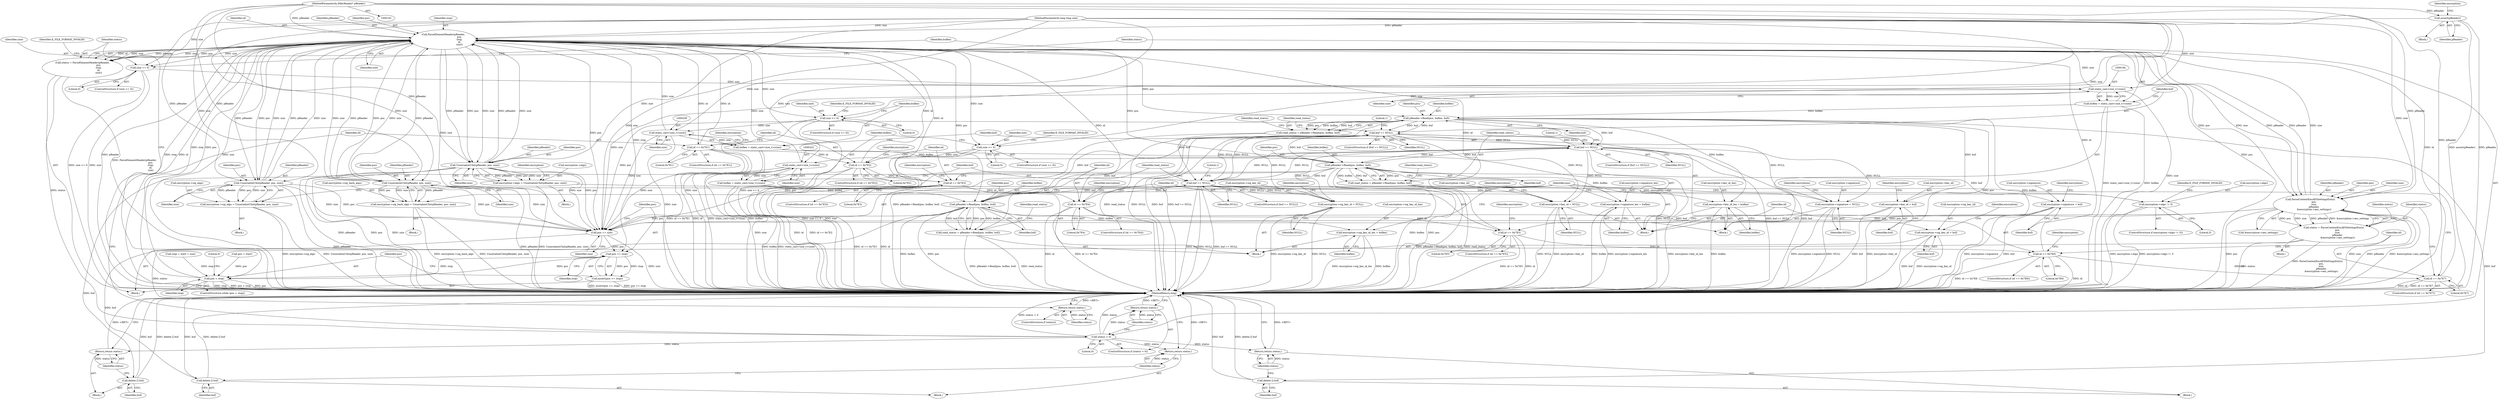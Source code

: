 digraph "1_Android_04839626ed859623901ebd3a5fd483982186b59d_187@API" {
"1000108" [label="(Call,assert(pReader))"];
"1000105" [label="(MethodParameterIn,IMkvReader* pReader)"];
"1000132" [label="(Call,ParseElementHeader(pReader,\n                                           pos,\n                                           stop,\n                                           id,\n                                           size))"];
"1000130" [label="(Call,status = ParseElementHeader(pReader,\n                                           pos,\n                                           stop,\n                                           id,\n                                           size))"];
"1000139" [label="(Call,status < 0)"];
"1000142" [label="(Return,return status;)"];
"1000217" [label="(Return,return status;)"];
"1000281" [label="(Return,return status;)"];
"1000345" [label="(Return,return status;)"];
"1000145" [label="(Call,id == 0x7E1)"];
"1000167" [label="(Call,id == 0x7E2)"];
"1000231" [label="(Call,id == 0x7E3)"];
"1000295" [label="(Call,id == 0x7E4)"];
"1000359" [label="(Call,id == 0x7E5)"];
"1000373" [label="(Call,id == 0x7E6)"];
"1000387" [label="(Call,id == 0x7E7)"];
"1000153" [label="(Call,UnserializeUInt(pReader, pos, size))"];
"1000149" [label="(Call,encryption->algo = UnserializeUInt(pReader, pos, size))"];
"1000158" [label="(Call,encryption->algo != 5)"];
"1000406" [label="(Call,pos += size)"];
"1000410" [label="(Call,pos <= stop)"];
"1000123" [label="(Call,pos < stop)"];
"1000409" [label="(Call,assert(pos <= stop))"];
"1000185" [label="(Call,size <= 0)"];
"1000193" [label="(Call,static_cast<size_t>(size))"];
"1000191" [label="(Call,buflen = static_cast<size_t>(size))"];
"1000208" [label="(Call,pReader->Read(pos, buflen, buf))"];
"1000199" [label="(Call,buf == NULL)"];
"1000174" [label="(Call,encryption->key_id = NULL)"];
"1000238" [label="(Call,encryption->signature = NULL)"];
"1000263" [label="(Call,buf == NULL)"];
"1000272" [label="(Call,pReader->Read(pos, buflen, buf))"];
"1000270" [label="(Call,read_status = pReader->Read(pos, buflen, buf))"];
"1000279" [label="(Call,delete [] buf)"];
"1000283" [label="(Call,encryption->signature = buf)"];
"1000288" [label="(Call,encryption->signature_len = buflen)"];
"1000327" [label="(Call,buf == NULL)"];
"1000302" [label="(Call,encryption->sig_key_id = NULL)"];
"1000336" [label="(Call,pReader->Read(pos, buflen, buf))"];
"1000334" [label="(Call,read_status = pReader->Read(pos, buflen, buf))"];
"1000343" [label="(Call,delete [] buf)"];
"1000347" [label="(Call,encryption->sig_key_id = buf)"];
"1000352" [label="(Call,encryption->sig_key_id_len = buflen)"];
"1000206" [label="(Call,read_status = pReader->Read(pos, buflen, buf))"];
"1000215" [label="(Call,delete [] buf)"];
"1000219" [label="(Call,encryption->key_id = buf)"];
"1000224" [label="(Call,encryption->key_id_len = buflen)"];
"1000249" [label="(Call,size <= 0)"];
"1000257" [label="(Call,static_cast<size_t>(size))"];
"1000255" [label="(Call,buflen = static_cast<size_t>(size))"];
"1000313" [label="(Call,size <= 0)"];
"1000321" [label="(Call,static_cast<size_t>(size))"];
"1000319" [label="(Call,buflen = static_cast<size_t>(size))"];
"1000367" [label="(Call,UnserializeUInt(pReader, pos, size))"];
"1000363" [label="(Call,encryption->sig_algo = UnserializeUInt(pReader, pos, size))"];
"1000381" [label="(Call,UnserializeUInt(pReader, pos, size))"];
"1000377" [label="(Call,encryption->sig_hash_algo = UnserializeUInt(pReader, pos, size))"];
"1000394" [label="(Call,ParseContentEncAESSettingsEntry(\n          pos,\n          size,\n          pReader,\n          &encryption->aes_settings))"];
"1000392" [label="(Call,status = ParseContentEncAESSettingsEntry(\n          pos,\n          size,\n          pReader,\n          &encryption->aes_settings))"];
"1000404" [label="(Return,return status;)"];
"1000231" [label="(Call,id == 0x7E3)"];
"1000383" [label="(Identifier,pos)"];
"1000321" [label="(Call,static_cast<size_t>(size))"];
"1000170" [label="(Block,)"];
"1000200" [label="(Identifier,buf)"];
"1000332" [label="(Literal,1)"];
"1000284" [label="(Call,encryption->signature)"];
"1000347" [label="(Call,encryption->sig_key_id = buf)"];
"1000314" [label="(Identifier,size)"];
"1000256" [label="(Identifier,buflen)"];
"1000147" [label="(Literal,0x7E1)"];
"1000207" [label="(Identifier,read_status)"];
"1000108" [label="(Call,assert(pReader))"];
"1000249" [label="(Call,size <= 0)"];
"1000262" [label="(ControlStructure,if (buf == NULL))"];
"1000225" [label="(Call,encryption->key_id_len)"];
"1000133" [label="(Identifier,pReader)"];
"1000344" [label="(Identifier,buf)"];
"1000348" [label="(Call,encryption->sig_key_id)"];
"1000404" [label="(Return,return status;)"];
"1000283" [label="(Call,encryption->signature = buf)"];
"1000210" [label="(Identifier,buflen)"];
"1000278" [label="(Block,)"];
"1000178" [label="(Identifier,NULL)"];
"1000199" [label="(Call,buf == NULL)"];
"1000137" [label="(Identifier,size)"];
"1000289" [label="(Call,encryption->signature_len)"];
"1000149" [label="(Call,encryption->algo = UnserializeUInt(pReader, pos, size))"];
"1000123" [label="(Call,pos < stop)"];
"1000410" [label="(Call,pos <= stop)"];
"1000370" [label="(Identifier,size)"];
"1000134" [label="(Identifier,pos)"];
"1000157" [label="(ControlStructure,if (encryption->algo != 5))"];
"1000228" [label="(Identifier,buflen)"];
"1000132" [label="(Call,ParseElementHeader(pReader,\n                                           pos,\n                                           stop,\n                                           id,\n                                           size))"];
"1000309" [label="(Identifier,encryption)"];
"1000337" [label="(Identifier,pos)"];
"1000234" [label="(Block,)"];
"1000259" [label="(Identifier,size)"];
"1000317" [label="(Identifier,E_FILE_FORMAT_INVALID)"];
"1000356" [label="(Identifier,buflen)"];
"1000124" [label="(Identifier,pos)"];
"1000319" [label="(Call,buflen = static_cast<size_t>(size))"];
"1000257" [label="(Call,static_cast<size_t>(size))"];
"1000271" [label="(Identifier,read_status)"];
"1000381" [label="(Call,UnserializeUInt(pReader, pos, size))"];
"1000146" [label="(Identifier,id)"];
"1000292" [label="(Identifier,buflen)"];
"1000219" [label="(Call,encryption->key_id = buf)"];
"1000275" [label="(Identifier,buf)"];
"1000328" [label="(Identifier,buf)"];
"1000394" [label="(Call,ParseContentEncAESSettingsEntry(\n          pos,\n          size,\n          pReader,\n          &encryption->aes_settings))"];
"1000242" [label="(Identifier,NULL)"];
"1000343" [label="(Call,delete [] buf)"];
"1000323" [label="(Identifier,size)"];
"1000230" [label="(ControlStructure,if (id == 0x7E3))"];
"1000377" [label="(Call,encryption->sig_hash_algo = UnserializeUInt(pReader, pos, size))"];
"1000280" [label="(Identifier,buf)"];
"1000195" [label="(Identifier,size)"];
"1000403" [label="(Identifier,status)"];
"1000245" [label="(Identifier,encryption)"];
"1000329" [label="(Identifier,NULL)"];
"1000393" [label="(Identifier,status)"];
"1000144" [label="(ControlStructure,if (id == 0x7E1))"];
"1000125" [label="(Identifier,stop)"];
"1000303" [label="(Call,encryption->sig_key_id)"];
"1000107" [label="(Block,)"];
"1000398" [label="(Call,&encryption->aes_settings)"];
"1000407" [label="(Identifier,pos)"];
"1000313" [label="(Call,size <= 0)"];
"1000335" [label="(Identifier,read_status)"];
"1000352" [label="(Call,encryption->sig_key_id_len = buflen)"];
"1000287" [label="(Identifier,buf)"];
"1000226" [label="(Identifier,encryption)"];
"1000131" [label="(Identifier,status)"];
"1000264" [label="(Identifier,buf)"];
"1000334" [label="(Call,read_status = pReader->Read(pos, buflen, buf))"];
"1000138" [label="(ControlStructure,if (status < 0))"];
"1000358" [label="(ControlStructure,if (id == 0x7E5))"];
"1000406" [label="(Call,pos += size)"];
"1000162" [label="(Literal,5)"];
"1000143" [label="(Identifier,status)"];
"1000302" [label="(Call,encryption->sig_key_id = NULL)"];
"1000130" [label="(Call,status = ParseElementHeader(pReader,\n                                           pos,\n                                           stop,\n                                           id,\n                                           size))"];
"1000216" [label="(Identifier,buf)"];
"1000184" [label="(ControlStructure,if (size <= 0))"];
"1000367" [label="(Call,UnserializeUInt(pReader, pos, size))"];
"1000238" [label="(Call,encryption->signature = NULL)"];
"1000175" [label="(Call,encryption->key_id)"];
"1000141" [label="(Literal,0)"];
"1000117" [label="(Call,stop = start + size)"];
"1000277" [label="(Identifier,read_status)"];
"1000250" [label="(Identifier,size)"];
"1000376" [label="(Block,)"];
"1000172" [label="(Identifier,encryption)"];
"1000268" [label="(Literal,1)"];
"1000191" [label="(Call,buflen = static_cast<size_t>(size))"];
"1000140" [label="(Identifier,status)"];
"1000389" [label="(Literal,0x7E7)"];
"1000392" [label="(Call,status = ParseContentEncAESSettingsEntry(\n          pos,\n          size,\n          pReader,\n          &encryption->aes_settings))"];
"1000273" [label="(Identifier,pos)"];
"1000397" [label="(Identifier,pReader)"];
"1000345" [label="(Return,return status;)"];
"1000288" [label="(Call,encryption->signature_len = buflen)"];
"1000139" [label="(Call,status < 0)"];
"1000122" [label="(ControlStructure,while (pos < stop))"];
"1000232" [label="(Identifier,id)"];
"1000395" [label="(Identifier,pos)"];
"1000174" [label="(Call,encryption->key_id = NULL)"];
"1000251" [label="(Literal,0)"];
"1000414" [label="(Literal,0)"];
"1000126" [label="(Block,)"];
"1000148" [label="(Block,)"];
"1000270" [label="(Call,read_status = pReader->Read(pos, buflen, buf))"];
"1000233" [label="(Literal,0x7E3)"];
"1000375" [label="(Literal,0x7E6)"];
"1000192" [label="(Identifier,buflen)"];
"1000363" [label="(Call,encryption->sig_algo = UnserializeUInt(pReader, pos, size))"];
"1000213" [label="(Identifier,read_status)"];
"1000158" [label="(Call,encryption->algo != 5)"];
"1000198" [label="(ControlStructure,if (buf == NULL))"];
"1000208" [label="(Call,pReader->Read(pos, buflen, buf))"];
"1000154" [label="(Identifier,pReader)"];
"1000364" [label="(Call,encryption->sig_algo)"];
"1000186" [label="(Identifier,size)"];
"1000109" [label="(Identifier,pReader)"];
"1000315" [label="(Literal,0)"];
"1000193" [label="(Call,static_cast<size_t>(size))"];
"1000379" [label="(Identifier,encryption)"];
"1000306" [label="(Identifier,NULL)"];
"1000362" [label="(Block,)"];
"1000215" [label="(Call,delete [] buf)"];
"1000411" [label="(Identifier,pos)"];
"1000326" [label="(ControlStructure,if (buf == NULL))"];
"1000339" [label="(Identifier,buf)"];
"1000368" [label="(Identifier,pReader)"];
"1000167" [label="(Call,id == 0x7E2)"];
"1000153" [label="(Call,UnserializeUInt(pReader, pos, size))"];
"1000217" [label="(Return,return status;)"];
"1000295" [label="(Call,id == 0x7E4)"];
"1000185" [label="(Call,size <= 0)"];
"1000412" [label="(Identifier,stop)"];
"1000360" [label="(Identifier,id)"];
"1000265" [label="(Identifier,NULL)"];
"1000351" [label="(Identifier,buf)"];
"1000155" [label="(Identifier,pos)"];
"1000341" [label="(Identifier,read_status)"];
"1000204" [label="(Literal,1)"];
"1000220" [label="(Call,encryption->key_id)"];
"1000135" [label="(Identifier,stop)"];
"1000201" [label="(Identifier,NULL)"];
"1000384" [label="(Identifier,size)"];
"1000239" [label="(Call,encryption->signature)"];
"1000382" [label="(Identifier,pReader)"];
"1000189" [label="(Identifier,E_FILE_FORMAT_INVALID)"];
"1000168" [label="(Identifier,id)"];
"1000297" [label="(Literal,0x7E4)"];
"1000390" [label="(Block,)"];
"1000272" [label="(Call,pReader->Read(pos, buflen, buf))"];
"1000298" [label="(Block,)"];
"1000290" [label="(Identifier,encryption)"];
"1000300" [label="(Identifier,encryption)"];
"1000346" [label="(Identifier,status)"];
"1000281" [label="(Return,return status;)"];
"1000164" [label="(Identifier,E_FILE_FORMAT_INVALID)"];
"1000373" [label="(Call,id == 0x7E6)"];
"1000223" [label="(Identifier,buf)"];
"1000169" [label="(Literal,0x7E2)"];
"1000296" [label="(Identifier,id)"];
"1000113" [label="(Call,pos = start)"];
"1000415" [label="(MethodReturn,long)"];
"1000388" [label="(Identifier,id)"];
"1000263" [label="(Call,buf == NULL)"];
"1000214" [label="(Block,)"];
"1000218" [label="(Identifier,status)"];
"1000166" [label="(ControlStructure,if (id == 0x7E2))"];
"1000111" [label="(Identifier,encryption)"];
"1000274" [label="(Identifier,buflen)"];
"1000327" [label="(Call,buf == NULL)"];
"1000206" [label="(Call,read_status = pReader->Read(pos, buflen, buf))"];
"1000160" [label="(Identifier,encryption)"];
"1000187" [label="(Literal,0)"];
"1000387" [label="(Call,id == 0x7E7)"];
"1000248" [label="(ControlStructure,if (size <= 0))"];
"1000336" [label="(Call,pReader->Read(pos, buflen, buf))"];
"1000365" [label="(Identifier,encryption)"];
"1000386" [label="(ControlStructure,if (id == 0x7E7))"];
"1000361" [label="(Literal,0x7E5)"];
"1000408" [label="(Identifier,size)"];
"1000279" [label="(Call,delete [] buf)"];
"1000224" [label="(Call,encryption->key_id_len = buflen)"];
"1000354" [label="(Identifier,encryption)"];
"1000294" [label="(ControlStructure,if (id == 0x7E4))"];
"1000209" [label="(Identifier,pos)"];
"1000338" [label="(Identifier,buflen)"];
"1000342" [label="(Block,)"];
"1000151" [label="(Identifier,encryption)"];
"1000369" [label="(Identifier,pos)"];
"1000181" [label="(Identifier,encryption)"];
"1000150" [label="(Call,encryption->algo)"];
"1000136" [label="(Identifier,id)"];
"1000253" [label="(Identifier,E_FILE_FORMAT_INVALID)"];
"1000374" [label="(Identifier,id)"];
"1000372" [label="(ControlStructure,if (id == 0x7E6))"];
"1000236" [label="(Identifier,encryption)"];
"1000396" [label="(Identifier,size)"];
"1000312" [label="(ControlStructure,if (size <= 0))"];
"1000402" [label="(ControlStructure,if (status))"];
"1000142" [label="(Return,return status;)"];
"1000282" [label="(Identifier,status)"];
"1000105" [label="(MethodParameterIn,IMkvReader* pReader)"];
"1000359" [label="(Call,id == 0x7E5)"];
"1000104" [label="(MethodParameterIn,long long size)"];
"1000156" [label="(Identifier,size)"];
"1000353" [label="(Call,encryption->sig_key_id_len)"];
"1000378" [label="(Call,encryption->sig_hash_algo)"];
"1000409" [label="(Call,assert(pos <= stop))"];
"1000405" [label="(Identifier,status)"];
"1000320" [label="(Identifier,buflen)"];
"1000159" [label="(Call,encryption->algo)"];
"1000255" [label="(Call,buflen = static_cast<size_t>(size))"];
"1000211" [label="(Identifier,buf)"];
"1000145" [label="(Call,id == 0x7E1)"];
"1000108" -> "1000107"  [label="AST: "];
"1000108" -> "1000109"  [label="CFG: "];
"1000109" -> "1000108"  [label="AST: "];
"1000111" -> "1000108"  [label="CFG: "];
"1000108" -> "1000415"  [label="DDG: assert(pReader)"];
"1000108" -> "1000415"  [label="DDG: pReader"];
"1000105" -> "1000108"  [label="DDG: pReader"];
"1000108" -> "1000132"  [label="DDG: pReader"];
"1000105" -> "1000102"  [label="AST: "];
"1000105" -> "1000415"  [label="DDG: pReader"];
"1000105" -> "1000132"  [label="DDG: pReader"];
"1000105" -> "1000153"  [label="DDG: pReader"];
"1000105" -> "1000367"  [label="DDG: pReader"];
"1000105" -> "1000381"  [label="DDG: pReader"];
"1000105" -> "1000394"  [label="DDG: pReader"];
"1000132" -> "1000130"  [label="AST: "];
"1000132" -> "1000137"  [label="CFG: "];
"1000133" -> "1000132"  [label="AST: "];
"1000134" -> "1000132"  [label="AST: "];
"1000135" -> "1000132"  [label="AST: "];
"1000136" -> "1000132"  [label="AST: "];
"1000137" -> "1000132"  [label="AST: "];
"1000130" -> "1000132"  [label="CFG: "];
"1000132" -> "1000415"  [label="DDG: pos"];
"1000132" -> "1000415"  [label="DDG: pReader"];
"1000132" -> "1000415"  [label="DDG: stop"];
"1000132" -> "1000415"  [label="DDG: id"];
"1000132" -> "1000415"  [label="DDG: size"];
"1000132" -> "1000130"  [label="DDG: id"];
"1000132" -> "1000130"  [label="DDG: size"];
"1000132" -> "1000130"  [label="DDG: pReader"];
"1000132" -> "1000130"  [label="DDG: stop"];
"1000132" -> "1000130"  [label="DDG: pos"];
"1000394" -> "1000132"  [label="DDG: pReader"];
"1000394" -> "1000132"  [label="DDG: size"];
"1000367" -> "1000132"  [label="DDG: pReader"];
"1000367" -> "1000132"  [label="DDG: size"];
"1000153" -> "1000132"  [label="DDG: pReader"];
"1000153" -> "1000132"  [label="DDG: size"];
"1000381" -> "1000132"  [label="DDG: pReader"];
"1000381" -> "1000132"  [label="DDG: size"];
"1000123" -> "1000132"  [label="DDG: pos"];
"1000123" -> "1000132"  [label="DDG: stop"];
"1000167" -> "1000132"  [label="DDG: id"];
"1000295" -> "1000132"  [label="DDG: id"];
"1000387" -> "1000132"  [label="DDG: id"];
"1000359" -> "1000132"  [label="DDG: id"];
"1000231" -> "1000132"  [label="DDG: id"];
"1000373" -> "1000132"  [label="DDG: id"];
"1000145" -> "1000132"  [label="DDG: id"];
"1000104" -> "1000132"  [label="DDG: size"];
"1000193" -> "1000132"  [label="DDG: size"];
"1000321" -> "1000132"  [label="DDG: size"];
"1000257" -> "1000132"  [label="DDG: size"];
"1000132" -> "1000145"  [label="DDG: id"];
"1000132" -> "1000153"  [label="DDG: pReader"];
"1000132" -> "1000153"  [label="DDG: pos"];
"1000132" -> "1000153"  [label="DDG: size"];
"1000132" -> "1000185"  [label="DDG: size"];
"1000132" -> "1000208"  [label="DDG: pos"];
"1000132" -> "1000249"  [label="DDG: size"];
"1000132" -> "1000272"  [label="DDG: pos"];
"1000132" -> "1000313"  [label="DDG: size"];
"1000132" -> "1000336"  [label="DDG: pos"];
"1000132" -> "1000367"  [label="DDG: pReader"];
"1000132" -> "1000367"  [label="DDG: pos"];
"1000132" -> "1000367"  [label="DDG: size"];
"1000132" -> "1000381"  [label="DDG: pReader"];
"1000132" -> "1000381"  [label="DDG: pos"];
"1000132" -> "1000381"  [label="DDG: size"];
"1000132" -> "1000394"  [label="DDG: pos"];
"1000132" -> "1000394"  [label="DDG: size"];
"1000132" -> "1000394"  [label="DDG: pReader"];
"1000132" -> "1000406"  [label="DDG: size"];
"1000132" -> "1000406"  [label="DDG: pos"];
"1000132" -> "1000410"  [label="DDG: stop"];
"1000130" -> "1000126"  [label="AST: "];
"1000131" -> "1000130"  [label="AST: "];
"1000140" -> "1000130"  [label="CFG: "];
"1000130" -> "1000415"  [label="DDG: ParseElementHeader(pReader,\n                                           pos,\n                                           stop,\n                                           id,\n                                           size)"];
"1000130" -> "1000139"  [label="DDG: status"];
"1000139" -> "1000138"  [label="AST: "];
"1000139" -> "1000141"  [label="CFG: "];
"1000140" -> "1000139"  [label="AST: "];
"1000141" -> "1000139"  [label="AST: "];
"1000143" -> "1000139"  [label="CFG: "];
"1000146" -> "1000139"  [label="CFG: "];
"1000139" -> "1000415"  [label="DDG: status < 0"];
"1000139" -> "1000415"  [label="DDG: status"];
"1000139" -> "1000142"  [label="DDG: status"];
"1000139" -> "1000217"  [label="DDG: status"];
"1000139" -> "1000281"  [label="DDG: status"];
"1000139" -> "1000345"  [label="DDG: status"];
"1000142" -> "1000138"  [label="AST: "];
"1000142" -> "1000143"  [label="CFG: "];
"1000143" -> "1000142"  [label="AST: "];
"1000415" -> "1000142"  [label="CFG: "];
"1000142" -> "1000415"  [label="DDG: <RET>"];
"1000143" -> "1000142"  [label="DDG: status"];
"1000217" -> "1000214"  [label="AST: "];
"1000217" -> "1000218"  [label="CFG: "];
"1000218" -> "1000217"  [label="AST: "];
"1000415" -> "1000217"  [label="CFG: "];
"1000217" -> "1000415"  [label="DDG: <RET>"];
"1000218" -> "1000217"  [label="DDG: status"];
"1000281" -> "1000278"  [label="AST: "];
"1000281" -> "1000282"  [label="CFG: "];
"1000282" -> "1000281"  [label="AST: "];
"1000415" -> "1000281"  [label="CFG: "];
"1000281" -> "1000415"  [label="DDG: <RET>"];
"1000282" -> "1000281"  [label="DDG: status"];
"1000345" -> "1000342"  [label="AST: "];
"1000345" -> "1000346"  [label="CFG: "];
"1000346" -> "1000345"  [label="AST: "];
"1000415" -> "1000345"  [label="CFG: "];
"1000345" -> "1000415"  [label="DDG: <RET>"];
"1000346" -> "1000345"  [label="DDG: status"];
"1000145" -> "1000144"  [label="AST: "];
"1000145" -> "1000147"  [label="CFG: "];
"1000146" -> "1000145"  [label="AST: "];
"1000147" -> "1000145"  [label="AST: "];
"1000151" -> "1000145"  [label="CFG: "];
"1000168" -> "1000145"  [label="CFG: "];
"1000145" -> "1000415"  [label="DDG: id == 0x7E1"];
"1000145" -> "1000415"  [label="DDG: id"];
"1000145" -> "1000167"  [label="DDG: id"];
"1000167" -> "1000166"  [label="AST: "];
"1000167" -> "1000169"  [label="CFG: "];
"1000168" -> "1000167"  [label="AST: "];
"1000169" -> "1000167"  [label="AST: "];
"1000172" -> "1000167"  [label="CFG: "];
"1000232" -> "1000167"  [label="CFG: "];
"1000167" -> "1000415"  [label="DDG: id"];
"1000167" -> "1000415"  [label="DDG: id == 0x7E2"];
"1000167" -> "1000231"  [label="DDG: id"];
"1000231" -> "1000230"  [label="AST: "];
"1000231" -> "1000233"  [label="CFG: "];
"1000232" -> "1000231"  [label="AST: "];
"1000233" -> "1000231"  [label="AST: "];
"1000236" -> "1000231"  [label="CFG: "];
"1000296" -> "1000231"  [label="CFG: "];
"1000231" -> "1000415"  [label="DDG: id == 0x7E3"];
"1000231" -> "1000415"  [label="DDG: id"];
"1000231" -> "1000295"  [label="DDG: id"];
"1000295" -> "1000294"  [label="AST: "];
"1000295" -> "1000297"  [label="CFG: "];
"1000296" -> "1000295"  [label="AST: "];
"1000297" -> "1000295"  [label="AST: "];
"1000300" -> "1000295"  [label="CFG: "];
"1000360" -> "1000295"  [label="CFG: "];
"1000295" -> "1000415"  [label="DDG: id"];
"1000295" -> "1000415"  [label="DDG: id == 0x7E4"];
"1000295" -> "1000359"  [label="DDG: id"];
"1000359" -> "1000358"  [label="AST: "];
"1000359" -> "1000361"  [label="CFG: "];
"1000360" -> "1000359"  [label="AST: "];
"1000361" -> "1000359"  [label="AST: "];
"1000365" -> "1000359"  [label="CFG: "];
"1000374" -> "1000359"  [label="CFG: "];
"1000359" -> "1000415"  [label="DDG: id"];
"1000359" -> "1000415"  [label="DDG: id == 0x7E5"];
"1000359" -> "1000373"  [label="DDG: id"];
"1000373" -> "1000372"  [label="AST: "];
"1000373" -> "1000375"  [label="CFG: "];
"1000374" -> "1000373"  [label="AST: "];
"1000375" -> "1000373"  [label="AST: "];
"1000379" -> "1000373"  [label="CFG: "];
"1000388" -> "1000373"  [label="CFG: "];
"1000373" -> "1000415"  [label="DDG: id == 0x7E6"];
"1000373" -> "1000415"  [label="DDG: id"];
"1000373" -> "1000387"  [label="DDG: id"];
"1000387" -> "1000386"  [label="AST: "];
"1000387" -> "1000389"  [label="CFG: "];
"1000388" -> "1000387"  [label="AST: "];
"1000389" -> "1000387"  [label="AST: "];
"1000393" -> "1000387"  [label="CFG: "];
"1000407" -> "1000387"  [label="CFG: "];
"1000387" -> "1000415"  [label="DDG: id"];
"1000387" -> "1000415"  [label="DDG: id == 0x7E7"];
"1000153" -> "1000149"  [label="AST: "];
"1000153" -> "1000156"  [label="CFG: "];
"1000154" -> "1000153"  [label="AST: "];
"1000155" -> "1000153"  [label="AST: "];
"1000156" -> "1000153"  [label="AST: "];
"1000149" -> "1000153"  [label="CFG: "];
"1000153" -> "1000415"  [label="DDG: pReader"];
"1000153" -> "1000415"  [label="DDG: pos"];
"1000153" -> "1000415"  [label="DDG: size"];
"1000153" -> "1000149"  [label="DDG: pReader"];
"1000153" -> "1000149"  [label="DDG: pos"];
"1000153" -> "1000149"  [label="DDG: size"];
"1000104" -> "1000153"  [label="DDG: size"];
"1000153" -> "1000406"  [label="DDG: size"];
"1000153" -> "1000406"  [label="DDG: pos"];
"1000149" -> "1000148"  [label="AST: "];
"1000150" -> "1000149"  [label="AST: "];
"1000160" -> "1000149"  [label="CFG: "];
"1000149" -> "1000415"  [label="DDG: UnserializeUInt(pReader, pos, size)"];
"1000149" -> "1000158"  [label="DDG: encryption->algo"];
"1000158" -> "1000157"  [label="AST: "];
"1000158" -> "1000162"  [label="CFG: "];
"1000159" -> "1000158"  [label="AST: "];
"1000162" -> "1000158"  [label="AST: "];
"1000164" -> "1000158"  [label="CFG: "];
"1000407" -> "1000158"  [label="CFG: "];
"1000158" -> "1000415"  [label="DDG: encryption->algo"];
"1000158" -> "1000415"  [label="DDG: encryption->algo != 5"];
"1000406" -> "1000126"  [label="AST: "];
"1000406" -> "1000408"  [label="CFG: "];
"1000407" -> "1000406"  [label="AST: "];
"1000408" -> "1000406"  [label="AST: "];
"1000411" -> "1000406"  [label="CFG: "];
"1000406" -> "1000415"  [label="DDG: size"];
"1000193" -> "1000406"  [label="DDG: size"];
"1000321" -> "1000406"  [label="DDG: size"];
"1000257" -> "1000406"  [label="DDG: size"];
"1000394" -> "1000406"  [label="DDG: size"];
"1000394" -> "1000406"  [label="DDG: pos"];
"1000367" -> "1000406"  [label="DDG: size"];
"1000367" -> "1000406"  [label="DDG: pos"];
"1000381" -> "1000406"  [label="DDG: size"];
"1000381" -> "1000406"  [label="DDG: pos"];
"1000104" -> "1000406"  [label="DDG: size"];
"1000272" -> "1000406"  [label="DDG: pos"];
"1000336" -> "1000406"  [label="DDG: pos"];
"1000208" -> "1000406"  [label="DDG: pos"];
"1000406" -> "1000410"  [label="DDG: pos"];
"1000410" -> "1000409"  [label="AST: "];
"1000410" -> "1000412"  [label="CFG: "];
"1000411" -> "1000410"  [label="AST: "];
"1000412" -> "1000410"  [label="AST: "];
"1000409" -> "1000410"  [label="CFG: "];
"1000410" -> "1000123"  [label="DDG: pos"];
"1000410" -> "1000123"  [label="DDG: stop"];
"1000410" -> "1000409"  [label="DDG: pos"];
"1000410" -> "1000409"  [label="DDG: stop"];
"1000123" -> "1000122"  [label="AST: "];
"1000123" -> "1000125"  [label="CFG: "];
"1000124" -> "1000123"  [label="AST: "];
"1000125" -> "1000123"  [label="AST: "];
"1000131" -> "1000123"  [label="CFG: "];
"1000414" -> "1000123"  [label="CFG: "];
"1000123" -> "1000415"  [label="DDG: stop"];
"1000123" -> "1000415"  [label="DDG: pos < stop"];
"1000123" -> "1000415"  [label="DDG: pos"];
"1000113" -> "1000123"  [label="DDG: pos"];
"1000117" -> "1000123"  [label="DDG: stop"];
"1000409" -> "1000126"  [label="AST: "];
"1000124" -> "1000409"  [label="CFG: "];
"1000409" -> "1000415"  [label="DDG: assert(pos <= stop)"];
"1000409" -> "1000415"  [label="DDG: pos <= stop"];
"1000185" -> "1000184"  [label="AST: "];
"1000185" -> "1000187"  [label="CFG: "];
"1000186" -> "1000185"  [label="AST: "];
"1000187" -> "1000185"  [label="AST: "];
"1000189" -> "1000185"  [label="CFG: "];
"1000192" -> "1000185"  [label="CFG: "];
"1000185" -> "1000415"  [label="DDG: size"];
"1000185" -> "1000415"  [label="DDG: size <= 0"];
"1000104" -> "1000185"  [label="DDG: size"];
"1000185" -> "1000193"  [label="DDG: size"];
"1000193" -> "1000191"  [label="AST: "];
"1000193" -> "1000195"  [label="CFG: "];
"1000194" -> "1000193"  [label="AST: "];
"1000195" -> "1000193"  [label="AST: "];
"1000191" -> "1000193"  [label="CFG: "];
"1000193" -> "1000415"  [label="DDG: size"];
"1000193" -> "1000191"  [label="DDG: size"];
"1000104" -> "1000193"  [label="DDG: size"];
"1000191" -> "1000170"  [label="AST: "];
"1000192" -> "1000191"  [label="AST: "];
"1000200" -> "1000191"  [label="CFG: "];
"1000191" -> "1000415"  [label="DDG: static_cast<size_t>(size)"];
"1000191" -> "1000415"  [label="DDG: buflen"];
"1000191" -> "1000208"  [label="DDG: buflen"];
"1000208" -> "1000206"  [label="AST: "];
"1000208" -> "1000211"  [label="CFG: "];
"1000209" -> "1000208"  [label="AST: "];
"1000210" -> "1000208"  [label="AST: "];
"1000211" -> "1000208"  [label="AST: "];
"1000206" -> "1000208"  [label="CFG: "];
"1000208" -> "1000415"  [label="DDG: pos"];
"1000208" -> "1000415"  [label="DDG: buflen"];
"1000208" -> "1000199"  [label="DDG: buf"];
"1000208" -> "1000206"  [label="DDG: pos"];
"1000208" -> "1000206"  [label="DDG: buflen"];
"1000208" -> "1000206"  [label="DDG: buf"];
"1000199" -> "1000208"  [label="DDG: buf"];
"1000208" -> "1000215"  [label="DDG: buf"];
"1000208" -> "1000219"  [label="DDG: buf"];
"1000208" -> "1000224"  [label="DDG: buflen"];
"1000208" -> "1000263"  [label="DDG: buf"];
"1000208" -> "1000327"  [label="DDG: buf"];
"1000199" -> "1000198"  [label="AST: "];
"1000199" -> "1000201"  [label="CFG: "];
"1000200" -> "1000199"  [label="AST: "];
"1000201" -> "1000199"  [label="AST: "];
"1000204" -> "1000199"  [label="CFG: "];
"1000207" -> "1000199"  [label="CFG: "];
"1000199" -> "1000415"  [label="DDG: NULL"];
"1000199" -> "1000415"  [label="DDG: buf"];
"1000199" -> "1000415"  [label="DDG: buf == NULL"];
"1000199" -> "1000174"  [label="DDG: NULL"];
"1000336" -> "1000199"  [label="DDG: buf"];
"1000272" -> "1000199"  [label="DDG: buf"];
"1000263" -> "1000199"  [label="DDG: NULL"];
"1000327" -> "1000199"  [label="DDG: NULL"];
"1000199" -> "1000238"  [label="DDG: NULL"];
"1000199" -> "1000263"  [label="DDG: NULL"];
"1000199" -> "1000302"  [label="DDG: NULL"];
"1000199" -> "1000327"  [label="DDG: NULL"];
"1000174" -> "1000170"  [label="AST: "];
"1000174" -> "1000178"  [label="CFG: "];
"1000175" -> "1000174"  [label="AST: "];
"1000178" -> "1000174"  [label="AST: "];
"1000181" -> "1000174"  [label="CFG: "];
"1000174" -> "1000415"  [label="DDG: NULL"];
"1000174" -> "1000415"  [label="DDG: encryption->key_id"];
"1000263" -> "1000174"  [label="DDG: NULL"];
"1000327" -> "1000174"  [label="DDG: NULL"];
"1000238" -> "1000234"  [label="AST: "];
"1000238" -> "1000242"  [label="CFG: "];
"1000239" -> "1000238"  [label="AST: "];
"1000242" -> "1000238"  [label="AST: "];
"1000245" -> "1000238"  [label="CFG: "];
"1000238" -> "1000415"  [label="DDG: encryption->signature"];
"1000238" -> "1000415"  [label="DDG: NULL"];
"1000263" -> "1000238"  [label="DDG: NULL"];
"1000327" -> "1000238"  [label="DDG: NULL"];
"1000263" -> "1000262"  [label="AST: "];
"1000263" -> "1000265"  [label="CFG: "];
"1000264" -> "1000263"  [label="AST: "];
"1000265" -> "1000263"  [label="AST: "];
"1000268" -> "1000263"  [label="CFG: "];
"1000271" -> "1000263"  [label="CFG: "];
"1000263" -> "1000415"  [label="DDG: NULL"];
"1000263" -> "1000415"  [label="DDG: buf == NULL"];
"1000263" -> "1000415"  [label="DDG: buf"];
"1000336" -> "1000263"  [label="DDG: buf"];
"1000272" -> "1000263"  [label="DDG: buf"];
"1000327" -> "1000263"  [label="DDG: NULL"];
"1000263" -> "1000272"  [label="DDG: buf"];
"1000263" -> "1000302"  [label="DDG: NULL"];
"1000263" -> "1000327"  [label="DDG: NULL"];
"1000272" -> "1000270"  [label="AST: "];
"1000272" -> "1000275"  [label="CFG: "];
"1000273" -> "1000272"  [label="AST: "];
"1000274" -> "1000272"  [label="AST: "];
"1000275" -> "1000272"  [label="AST: "];
"1000270" -> "1000272"  [label="CFG: "];
"1000272" -> "1000415"  [label="DDG: buflen"];
"1000272" -> "1000415"  [label="DDG: pos"];
"1000272" -> "1000270"  [label="DDG: pos"];
"1000272" -> "1000270"  [label="DDG: buflen"];
"1000272" -> "1000270"  [label="DDG: buf"];
"1000255" -> "1000272"  [label="DDG: buflen"];
"1000272" -> "1000279"  [label="DDG: buf"];
"1000272" -> "1000283"  [label="DDG: buf"];
"1000272" -> "1000288"  [label="DDG: buflen"];
"1000272" -> "1000327"  [label="DDG: buf"];
"1000270" -> "1000234"  [label="AST: "];
"1000271" -> "1000270"  [label="AST: "];
"1000277" -> "1000270"  [label="CFG: "];
"1000270" -> "1000415"  [label="DDG: pReader->Read(pos, buflen, buf)"];
"1000270" -> "1000415"  [label="DDG: read_status"];
"1000279" -> "1000278"  [label="AST: "];
"1000279" -> "1000280"  [label="CFG: "];
"1000280" -> "1000279"  [label="AST: "];
"1000282" -> "1000279"  [label="CFG: "];
"1000279" -> "1000415"  [label="DDG: buf"];
"1000279" -> "1000415"  [label="DDG: delete [] buf"];
"1000283" -> "1000234"  [label="AST: "];
"1000283" -> "1000287"  [label="CFG: "];
"1000284" -> "1000283"  [label="AST: "];
"1000287" -> "1000283"  [label="AST: "];
"1000290" -> "1000283"  [label="CFG: "];
"1000283" -> "1000415"  [label="DDG: encryption->signature"];
"1000283" -> "1000415"  [label="DDG: buf"];
"1000288" -> "1000234"  [label="AST: "];
"1000288" -> "1000292"  [label="CFG: "];
"1000289" -> "1000288"  [label="AST: "];
"1000292" -> "1000288"  [label="AST: "];
"1000407" -> "1000288"  [label="CFG: "];
"1000288" -> "1000415"  [label="DDG: buflen"];
"1000288" -> "1000415"  [label="DDG: encryption->signature_len"];
"1000327" -> "1000326"  [label="AST: "];
"1000327" -> "1000329"  [label="CFG: "];
"1000328" -> "1000327"  [label="AST: "];
"1000329" -> "1000327"  [label="AST: "];
"1000332" -> "1000327"  [label="CFG: "];
"1000335" -> "1000327"  [label="CFG: "];
"1000327" -> "1000415"  [label="DDG: buf"];
"1000327" -> "1000415"  [label="DDG: NULL"];
"1000327" -> "1000415"  [label="DDG: buf == NULL"];
"1000327" -> "1000302"  [label="DDG: NULL"];
"1000336" -> "1000327"  [label="DDG: buf"];
"1000327" -> "1000336"  [label="DDG: buf"];
"1000302" -> "1000298"  [label="AST: "];
"1000302" -> "1000306"  [label="CFG: "];
"1000303" -> "1000302"  [label="AST: "];
"1000306" -> "1000302"  [label="AST: "];
"1000309" -> "1000302"  [label="CFG: "];
"1000302" -> "1000415"  [label="DDG: encryption->sig_key_id"];
"1000302" -> "1000415"  [label="DDG: NULL"];
"1000336" -> "1000334"  [label="AST: "];
"1000336" -> "1000339"  [label="CFG: "];
"1000337" -> "1000336"  [label="AST: "];
"1000338" -> "1000336"  [label="AST: "];
"1000339" -> "1000336"  [label="AST: "];
"1000334" -> "1000336"  [label="CFG: "];
"1000336" -> "1000415"  [label="DDG: buflen"];
"1000336" -> "1000415"  [label="DDG: pos"];
"1000336" -> "1000334"  [label="DDG: pos"];
"1000336" -> "1000334"  [label="DDG: buflen"];
"1000336" -> "1000334"  [label="DDG: buf"];
"1000319" -> "1000336"  [label="DDG: buflen"];
"1000336" -> "1000343"  [label="DDG: buf"];
"1000336" -> "1000347"  [label="DDG: buf"];
"1000336" -> "1000352"  [label="DDG: buflen"];
"1000334" -> "1000298"  [label="AST: "];
"1000335" -> "1000334"  [label="AST: "];
"1000341" -> "1000334"  [label="CFG: "];
"1000334" -> "1000415"  [label="DDG: pReader->Read(pos, buflen, buf)"];
"1000334" -> "1000415"  [label="DDG: read_status"];
"1000343" -> "1000342"  [label="AST: "];
"1000343" -> "1000344"  [label="CFG: "];
"1000344" -> "1000343"  [label="AST: "];
"1000346" -> "1000343"  [label="CFG: "];
"1000343" -> "1000415"  [label="DDG: buf"];
"1000343" -> "1000415"  [label="DDG: delete [] buf"];
"1000347" -> "1000298"  [label="AST: "];
"1000347" -> "1000351"  [label="CFG: "];
"1000348" -> "1000347"  [label="AST: "];
"1000351" -> "1000347"  [label="AST: "];
"1000354" -> "1000347"  [label="CFG: "];
"1000347" -> "1000415"  [label="DDG: buf"];
"1000347" -> "1000415"  [label="DDG: encryption->sig_key_id"];
"1000352" -> "1000298"  [label="AST: "];
"1000352" -> "1000356"  [label="CFG: "];
"1000353" -> "1000352"  [label="AST: "];
"1000356" -> "1000352"  [label="AST: "];
"1000407" -> "1000352"  [label="CFG: "];
"1000352" -> "1000415"  [label="DDG: buflen"];
"1000352" -> "1000415"  [label="DDG: encryption->sig_key_id_len"];
"1000206" -> "1000170"  [label="AST: "];
"1000207" -> "1000206"  [label="AST: "];
"1000213" -> "1000206"  [label="CFG: "];
"1000206" -> "1000415"  [label="DDG: pReader->Read(pos, buflen, buf)"];
"1000206" -> "1000415"  [label="DDG: read_status"];
"1000215" -> "1000214"  [label="AST: "];
"1000215" -> "1000216"  [label="CFG: "];
"1000216" -> "1000215"  [label="AST: "];
"1000218" -> "1000215"  [label="CFG: "];
"1000215" -> "1000415"  [label="DDG: buf"];
"1000215" -> "1000415"  [label="DDG: delete [] buf"];
"1000219" -> "1000170"  [label="AST: "];
"1000219" -> "1000223"  [label="CFG: "];
"1000220" -> "1000219"  [label="AST: "];
"1000223" -> "1000219"  [label="AST: "];
"1000226" -> "1000219"  [label="CFG: "];
"1000219" -> "1000415"  [label="DDG: buf"];
"1000219" -> "1000415"  [label="DDG: encryption->key_id"];
"1000224" -> "1000170"  [label="AST: "];
"1000224" -> "1000228"  [label="CFG: "];
"1000225" -> "1000224"  [label="AST: "];
"1000228" -> "1000224"  [label="AST: "];
"1000407" -> "1000224"  [label="CFG: "];
"1000224" -> "1000415"  [label="DDG: encryption->key_id_len"];
"1000224" -> "1000415"  [label="DDG: buflen"];
"1000249" -> "1000248"  [label="AST: "];
"1000249" -> "1000251"  [label="CFG: "];
"1000250" -> "1000249"  [label="AST: "];
"1000251" -> "1000249"  [label="AST: "];
"1000253" -> "1000249"  [label="CFG: "];
"1000256" -> "1000249"  [label="CFG: "];
"1000249" -> "1000415"  [label="DDG: size"];
"1000249" -> "1000415"  [label="DDG: size <= 0"];
"1000104" -> "1000249"  [label="DDG: size"];
"1000249" -> "1000257"  [label="DDG: size"];
"1000257" -> "1000255"  [label="AST: "];
"1000257" -> "1000259"  [label="CFG: "];
"1000258" -> "1000257"  [label="AST: "];
"1000259" -> "1000257"  [label="AST: "];
"1000255" -> "1000257"  [label="CFG: "];
"1000257" -> "1000415"  [label="DDG: size"];
"1000257" -> "1000255"  [label="DDG: size"];
"1000104" -> "1000257"  [label="DDG: size"];
"1000255" -> "1000234"  [label="AST: "];
"1000256" -> "1000255"  [label="AST: "];
"1000264" -> "1000255"  [label="CFG: "];
"1000255" -> "1000415"  [label="DDG: static_cast<size_t>(size)"];
"1000255" -> "1000415"  [label="DDG: buflen"];
"1000313" -> "1000312"  [label="AST: "];
"1000313" -> "1000315"  [label="CFG: "];
"1000314" -> "1000313"  [label="AST: "];
"1000315" -> "1000313"  [label="AST: "];
"1000317" -> "1000313"  [label="CFG: "];
"1000320" -> "1000313"  [label="CFG: "];
"1000313" -> "1000415"  [label="DDG: size <= 0"];
"1000313" -> "1000415"  [label="DDG: size"];
"1000104" -> "1000313"  [label="DDG: size"];
"1000313" -> "1000321"  [label="DDG: size"];
"1000321" -> "1000319"  [label="AST: "];
"1000321" -> "1000323"  [label="CFG: "];
"1000322" -> "1000321"  [label="AST: "];
"1000323" -> "1000321"  [label="AST: "];
"1000319" -> "1000321"  [label="CFG: "];
"1000321" -> "1000415"  [label="DDG: size"];
"1000321" -> "1000319"  [label="DDG: size"];
"1000104" -> "1000321"  [label="DDG: size"];
"1000319" -> "1000298"  [label="AST: "];
"1000320" -> "1000319"  [label="AST: "];
"1000328" -> "1000319"  [label="CFG: "];
"1000319" -> "1000415"  [label="DDG: static_cast<size_t>(size)"];
"1000319" -> "1000415"  [label="DDG: buflen"];
"1000367" -> "1000363"  [label="AST: "];
"1000367" -> "1000370"  [label="CFG: "];
"1000368" -> "1000367"  [label="AST: "];
"1000369" -> "1000367"  [label="AST: "];
"1000370" -> "1000367"  [label="AST: "];
"1000363" -> "1000367"  [label="CFG: "];
"1000367" -> "1000415"  [label="DDG: pReader"];
"1000367" -> "1000363"  [label="DDG: pReader"];
"1000367" -> "1000363"  [label="DDG: pos"];
"1000367" -> "1000363"  [label="DDG: size"];
"1000104" -> "1000367"  [label="DDG: size"];
"1000363" -> "1000362"  [label="AST: "];
"1000364" -> "1000363"  [label="AST: "];
"1000407" -> "1000363"  [label="CFG: "];
"1000363" -> "1000415"  [label="DDG: encryption->sig_algo"];
"1000363" -> "1000415"  [label="DDG: UnserializeUInt(pReader, pos, size)"];
"1000381" -> "1000377"  [label="AST: "];
"1000381" -> "1000384"  [label="CFG: "];
"1000382" -> "1000381"  [label="AST: "];
"1000383" -> "1000381"  [label="AST: "];
"1000384" -> "1000381"  [label="AST: "];
"1000377" -> "1000381"  [label="CFG: "];
"1000381" -> "1000415"  [label="DDG: pReader"];
"1000381" -> "1000377"  [label="DDG: pReader"];
"1000381" -> "1000377"  [label="DDG: pos"];
"1000381" -> "1000377"  [label="DDG: size"];
"1000104" -> "1000381"  [label="DDG: size"];
"1000377" -> "1000376"  [label="AST: "];
"1000378" -> "1000377"  [label="AST: "];
"1000407" -> "1000377"  [label="CFG: "];
"1000377" -> "1000415"  [label="DDG: encryption->sig_hash_algo"];
"1000377" -> "1000415"  [label="DDG: UnserializeUInt(pReader, pos, size)"];
"1000394" -> "1000392"  [label="AST: "];
"1000394" -> "1000398"  [label="CFG: "];
"1000395" -> "1000394"  [label="AST: "];
"1000396" -> "1000394"  [label="AST: "];
"1000397" -> "1000394"  [label="AST: "];
"1000398" -> "1000394"  [label="AST: "];
"1000392" -> "1000394"  [label="CFG: "];
"1000394" -> "1000415"  [label="DDG: size"];
"1000394" -> "1000415"  [label="DDG: pReader"];
"1000394" -> "1000415"  [label="DDG: &encryption->aes_settings"];
"1000394" -> "1000415"  [label="DDG: pos"];
"1000394" -> "1000392"  [label="DDG: pos"];
"1000394" -> "1000392"  [label="DDG: size"];
"1000394" -> "1000392"  [label="DDG: pReader"];
"1000394" -> "1000392"  [label="DDG: &encryption->aes_settings"];
"1000104" -> "1000394"  [label="DDG: size"];
"1000392" -> "1000390"  [label="AST: "];
"1000393" -> "1000392"  [label="AST: "];
"1000403" -> "1000392"  [label="CFG: "];
"1000392" -> "1000415"  [label="DDG: ParseContentEncAESSettingsEntry(\n          pos,\n          size,\n          pReader,\n          &encryption->aes_settings)"];
"1000392" -> "1000415"  [label="DDG: status"];
"1000392" -> "1000404"  [label="DDG: status"];
"1000404" -> "1000402"  [label="AST: "];
"1000404" -> "1000405"  [label="CFG: "];
"1000405" -> "1000404"  [label="AST: "];
"1000415" -> "1000404"  [label="CFG: "];
"1000404" -> "1000415"  [label="DDG: <RET>"];
"1000405" -> "1000404"  [label="DDG: status"];
}

